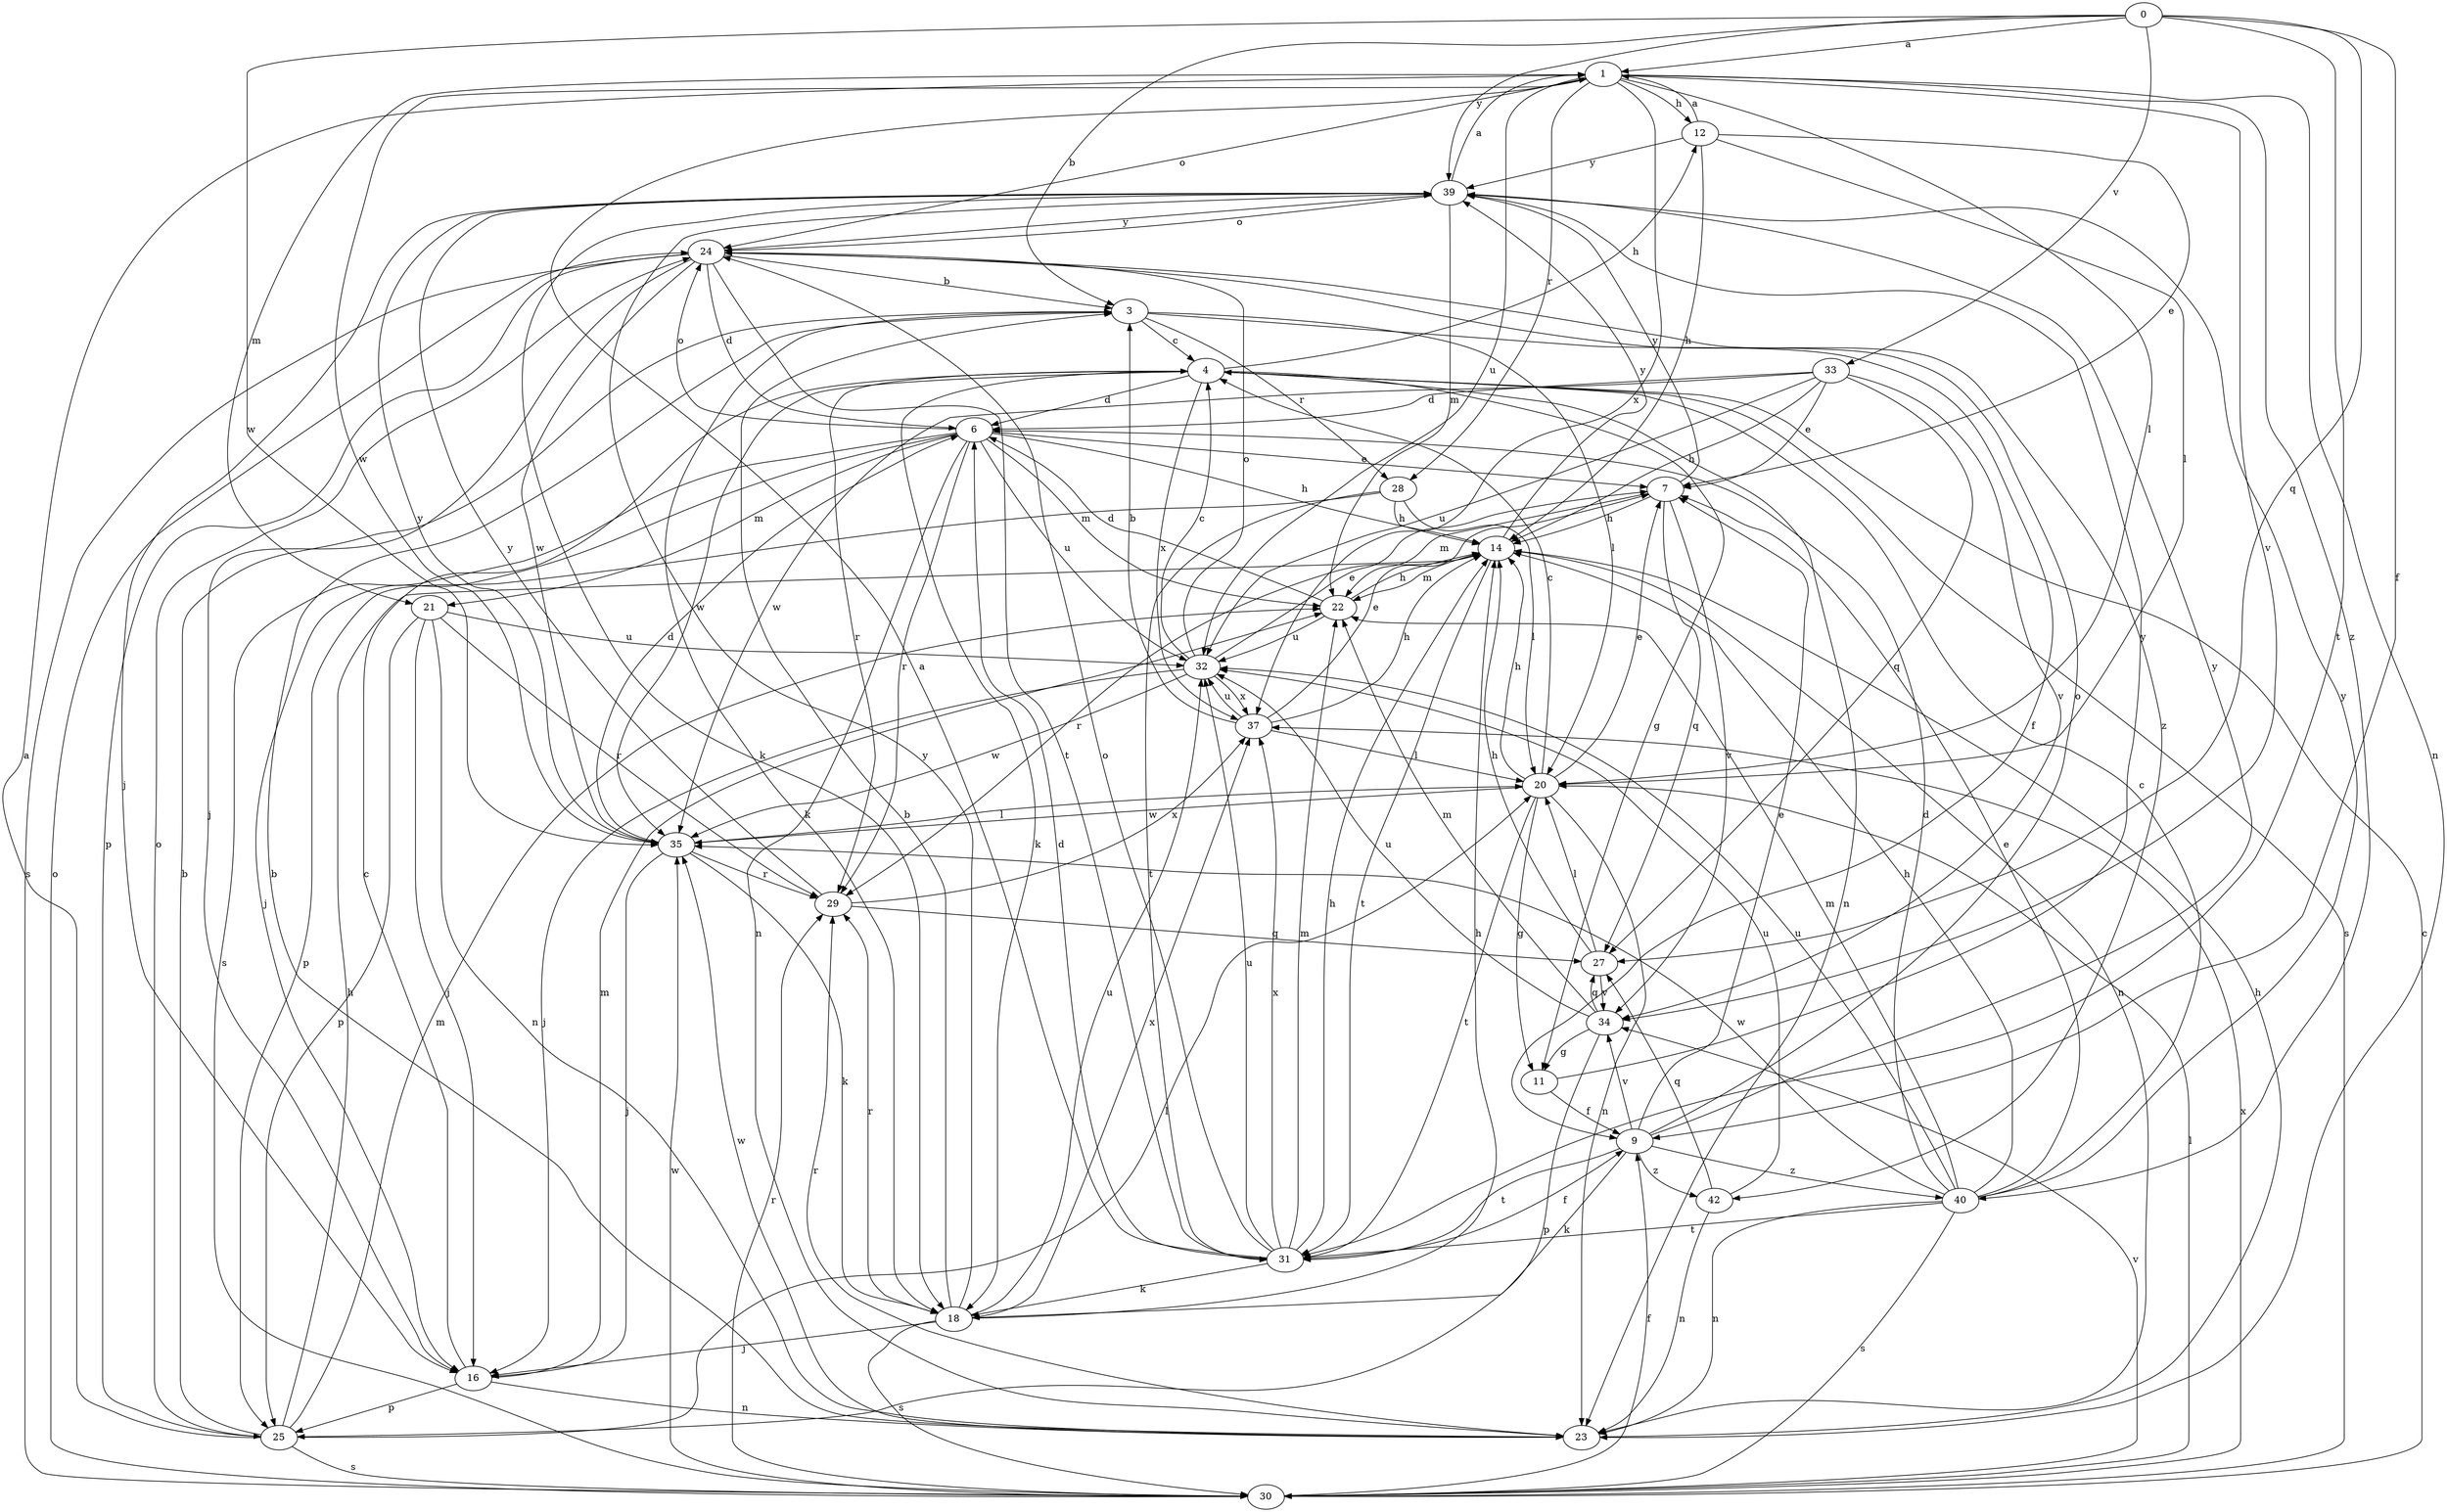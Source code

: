 strict digraph  {
0;
1;
3;
4;
6;
7;
9;
11;
12;
14;
16;
18;
20;
21;
22;
23;
24;
25;
27;
28;
29;
30;
31;
32;
33;
34;
35;
37;
39;
40;
42;
0 -> 1  [label=a];
0 -> 3  [label=b];
0 -> 9  [label=f];
0 -> 27  [label=q];
0 -> 31  [label=t];
0 -> 33  [label=v];
0 -> 35  [label=w];
0 -> 39  [label=y];
1 -> 12  [label=h];
1 -> 20  [label=l];
1 -> 21  [label=m];
1 -> 23  [label=n];
1 -> 24  [label=o];
1 -> 28  [label=r];
1 -> 32  [label=u];
1 -> 34  [label=v];
1 -> 35  [label=w];
1 -> 37  [label=x];
1 -> 40  [label=z];
3 -> 4  [label=c];
3 -> 9  [label=f];
3 -> 18  [label=k];
3 -> 20  [label=l];
3 -> 28  [label=r];
4 -> 6  [label=d];
4 -> 11  [label=g];
4 -> 12  [label=h];
4 -> 18  [label=k];
4 -> 23  [label=n];
4 -> 29  [label=r];
4 -> 30  [label=s];
4 -> 35  [label=w];
4 -> 37  [label=x];
6 -> 7  [label=e];
6 -> 14  [label=h];
6 -> 16  [label=j];
6 -> 21  [label=m];
6 -> 22  [label=m];
6 -> 23  [label=n];
6 -> 24  [label=o];
6 -> 29  [label=r];
6 -> 30  [label=s];
6 -> 32  [label=u];
7 -> 14  [label=h];
7 -> 22  [label=m];
7 -> 27  [label=q];
7 -> 34  [label=v];
7 -> 39  [label=y];
9 -> 7  [label=e];
9 -> 18  [label=k];
9 -> 24  [label=o];
9 -> 31  [label=t];
9 -> 34  [label=v];
9 -> 39  [label=y];
9 -> 40  [label=z];
9 -> 42  [label=z];
11 -> 9  [label=f];
11 -> 39  [label=y];
12 -> 1  [label=a];
12 -> 7  [label=e];
12 -> 14  [label=h];
12 -> 20  [label=l];
12 -> 39  [label=y];
14 -> 22  [label=m];
14 -> 23  [label=n];
14 -> 29  [label=r];
14 -> 31  [label=t];
14 -> 39  [label=y];
16 -> 4  [label=c];
16 -> 22  [label=m];
16 -> 23  [label=n];
16 -> 25  [label=p];
18 -> 3  [label=b];
18 -> 14  [label=h];
18 -> 16  [label=j];
18 -> 29  [label=r];
18 -> 30  [label=s];
18 -> 32  [label=u];
18 -> 37  [label=x];
18 -> 39  [label=y];
20 -> 4  [label=c];
20 -> 7  [label=e];
20 -> 11  [label=g];
20 -> 14  [label=h];
20 -> 23  [label=n];
20 -> 31  [label=t];
20 -> 35  [label=w];
21 -> 16  [label=j];
21 -> 23  [label=n];
21 -> 25  [label=p];
21 -> 29  [label=r];
21 -> 32  [label=u];
22 -> 6  [label=d];
22 -> 14  [label=h];
22 -> 32  [label=u];
23 -> 3  [label=b];
23 -> 14  [label=h];
23 -> 29  [label=r];
23 -> 35  [label=w];
24 -> 3  [label=b];
24 -> 6  [label=d];
24 -> 16  [label=j];
24 -> 25  [label=p];
24 -> 30  [label=s];
24 -> 31  [label=t];
24 -> 35  [label=w];
24 -> 39  [label=y];
24 -> 42  [label=z];
25 -> 1  [label=a];
25 -> 3  [label=b];
25 -> 14  [label=h];
25 -> 20  [label=l];
25 -> 22  [label=m];
25 -> 24  [label=o];
25 -> 30  [label=s];
27 -> 14  [label=h];
27 -> 20  [label=l];
27 -> 34  [label=v];
28 -> 14  [label=h];
28 -> 20  [label=l];
28 -> 25  [label=p];
28 -> 31  [label=t];
29 -> 27  [label=q];
29 -> 37  [label=x];
29 -> 39  [label=y];
30 -> 4  [label=c];
30 -> 9  [label=f];
30 -> 20  [label=l];
30 -> 24  [label=o];
30 -> 29  [label=r];
30 -> 34  [label=v];
30 -> 35  [label=w];
30 -> 37  [label=x];
31 -> 1  [label=a];
31 -> 6  [label=d];
31 -> 9  [label=f];
31 -> 14  [label=h];
31 -> 18  [label=k];
31 -> 22  [label=m];
31 -> 24  [label=o];
31 -> 32  [label=u];
31 -> 37  [label=x];
32 -> 4  [label=c];
32 -> 7  [label=e];
32 -> 16  [label=j];
32 -> 24  [label=o];
32 -> 35  [label=w];
32 -> 37  [label=x];
33 -> 6  [label=d];
33 -> 7  [label=e];
33 -> 14  [label=h];
33 -> 27  [label=q];
33 -> 32  [label=u];
33 -> 34  [label=v];
33 -> 35  [label=w];
34 -> 11  [label=g];
34 -> 22  [label=m];
34 -> 25  [label=p];
34 -> 27  [label=q];
34 -> 32  [label=u];
35 -> 6  [label=d];
35 -> 16  [label=j];
35 -> 18  [label=k];
35 -> 20  [label=l];
35 -> 29  [label=r];
35 -> 39  [label=y];
37 -> 3  [label=b];
37 -> 7  [label=e];
37 -> 14  [label=h];
37 -> 20  [label=l];
37 -> 32  [label=u];
39 -> 1  [label=a];
39 -> 16  [label=j];
39 -> 18  [label=k];
39 -> 22  [label=m];
39 -> 24  [label=o];
40 -> 4  [label=c];
40 -> 6  [label=d];
40 -> 7  [label=e];
40 -> 14  [label=h];
40 -> 22  [label=m];
40 -> 23  [label=n];
40 -> 30  [label=s];
40 -> 31  [label=t];
40 -> 32  [label=u];
40 -> 35  [label=w];
40 -> 39  [label=y];
42 -> 23  [label=n];
42 -> 27  [label=q];
42 -> 32  [label=u];
}
